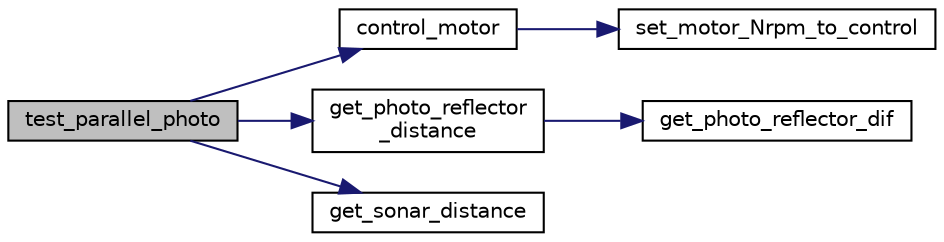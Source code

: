 digraph "test_parallel_photo"
{
 // LATEX_PDF_SIZE
  edge [fontname="Helvetica",fontsize="10",labelfontname="Helvetica",labelfontsize="10"];
  node [fontname="Helvetica",fontsize="10",shape=record];
  rankdir="LR";
  Node1 [label="test_parallel_photo",height=0.2,width=0.4,color="black", fillcolor="grey75", style="filled", fontcolor="black",tooltip="壁との並走テスト"];
  Node1 -> Node2 [color="midnightblue",fontsize="10",style="solid",fontname="Helvetica"];
  Node2 [label="control_motor",height=0.2,width=0.4,color="black", fillcolor="white", style="filled",URL="$control__motor_8c.html#ad515942cfb6a95edfffddcb5545fd2d2",tooltip="与えられた、並進速度(lin_vel)と回転速度(ang_vel)で、車体を制御"];
  Node2 -> Node3 [color="midnightblue",fontsize="10",style="solid",fontname="Helvetica"];
  Node3 [label="set_motor_Nrpm_to_control",height=0.2,width=0.4,color="black", fillcolor="white", style="filled",URL="$control__motor_8c.html#a4d0af57446acf6b0e23b5ddc01087cef",tooltip="左右輪の回転数を指示"];
  Node1 -> Node4 [color="midnightblue",fontsize="10",style="solid",fontname="Helvetica"];
  Node4 [label="get_photo_reflector\l_distance",height=0.2,width=0.4,color="black", fillcolor="white", style="filled",URL="$photo__reflector_8c.html#aad9c313aeb5bdb8fa2af97bb34bdb9c6",tooltip="フォトリフレクタで計測した距離を取得"];
  Node4 -> Node5 [color="midnightblue",fontsize="10",style="solid",fontname="Helvetica"];
  Node5 [label="get_photo_reflector_dif",height=0.2,width=0.4,color="black", fillcolor="white", style="filled",URL="$photo__reflector_8c.html#a2fad7caf1bc795389c410e2dde2ca68a",tooltip=" "];
  Node1 -> Node6 [color="midnightblue",fontsize="10",style="solid",fontname="Helvetica"];
  Node6 [label="get_sonar_distance",height=0.2,width=0.4,color="black", fillcolor="white", style="filled",URL="$sonar_8c.html#a79d59d143a65fbc3f3a3a1ebf7690919",tooltip="超音波センサを指定して、その超音波センサで測定した距離を取得"];
}
